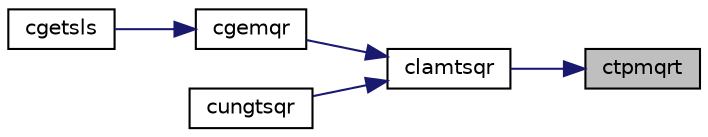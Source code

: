 digraph "ctpmqrt"
{
 // LATEX_PDF_SIZE
  edge [fontname="Helvetica",fontsize="10",labelfontname="Helvetica",labelfontsize="10"];
  node [fontname="Helvetica",fontsize="10",shape=record];
  rankdir="RL";
  Node1 [label="ctpmqrt",height=0.2,width=0.4,color="black", fillcolor="grey75", style="filled", fontcolor="black",tooltip="CTPMQRT"];
  Node1 -> Node2 [dir="back",color="midnightblue",fontsize="10",style="solid",fontname="Helvetica"];
  Node2 [label="clamtsqr",height=0.2,width=0.4,color="black", fillcolor="white", style="filled",URL="$clamtsqr_8f.html#a3b7904b4b6cbbce23f360cbd86eefefe",tooltip="CLAMTSQR"];
  Node2 -> Node3 [dir="back",color="midnightblue",fontsize="10",style="solid",fontname="Helvetica"];
  Node3 [label="cgemqr",height=0.2,width=0.4,color="black", fillcolor="white", style="filled",URL="$cgemqr_8f.html#a735755730a44034cec76895ff38e035b",tooltip="CGEMQR"];
  Node3 -> Node4 [dir="back",color="midnightblue",fontsize="10",style="solid",fontname="Helvetica"];
  Node4 [label="cgetsls",height=0.2,width=0.4,color="black", fillcolor="white", style="filled",URL="$cgetsls_8f.html#ac9e56f857b4f3dbd7ab4216472fc114c",tooltip="CGETSLS"];
  Node2 -> Node5 [dir="back",color="midnightblue",fontsize="10",style="solid",fontname="Helvetica"];
  Node5 [label="cungtsqr",height=0.2,width=0.4,color="black", fillcolor="white", style="filled",URL="$cungtsqr_8f.html#a7e4bad9857c71fdc109810110c14fa85",tooltip="CUNGTSQR"];
}
